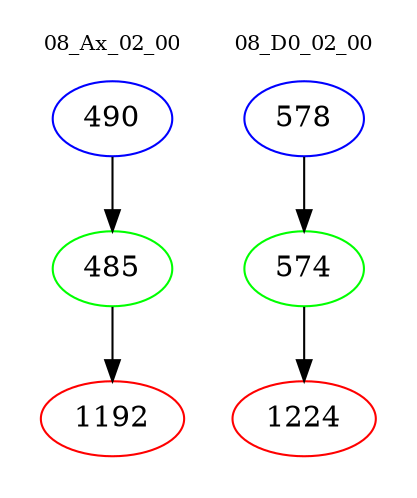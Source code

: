 digraph{
subgraph cluster_0 {
color = white
label = "08_Ax_02_00";
fontsize=10;
T0_490 [label="490", color="blue"]
T0_490 -> T0_485 [color="black"]
T0_485 [label="485", color="green"]
T0_485 -> T0_1192 [color="black"]
T0_1192 [label="1192", color="red"]
}
subgraph cluster_1 {
color = white
label = "08_D0_02_00";
fontsize=10;
T1_578 [label="578", color="blue"]
T1_578 -> T1_574 [color="black"]
T1_574 [label="574", color="green"]
T1_574 -> T1_1224 [color="black"]
T1_1224 [label="1224", color="red"]
}
}
